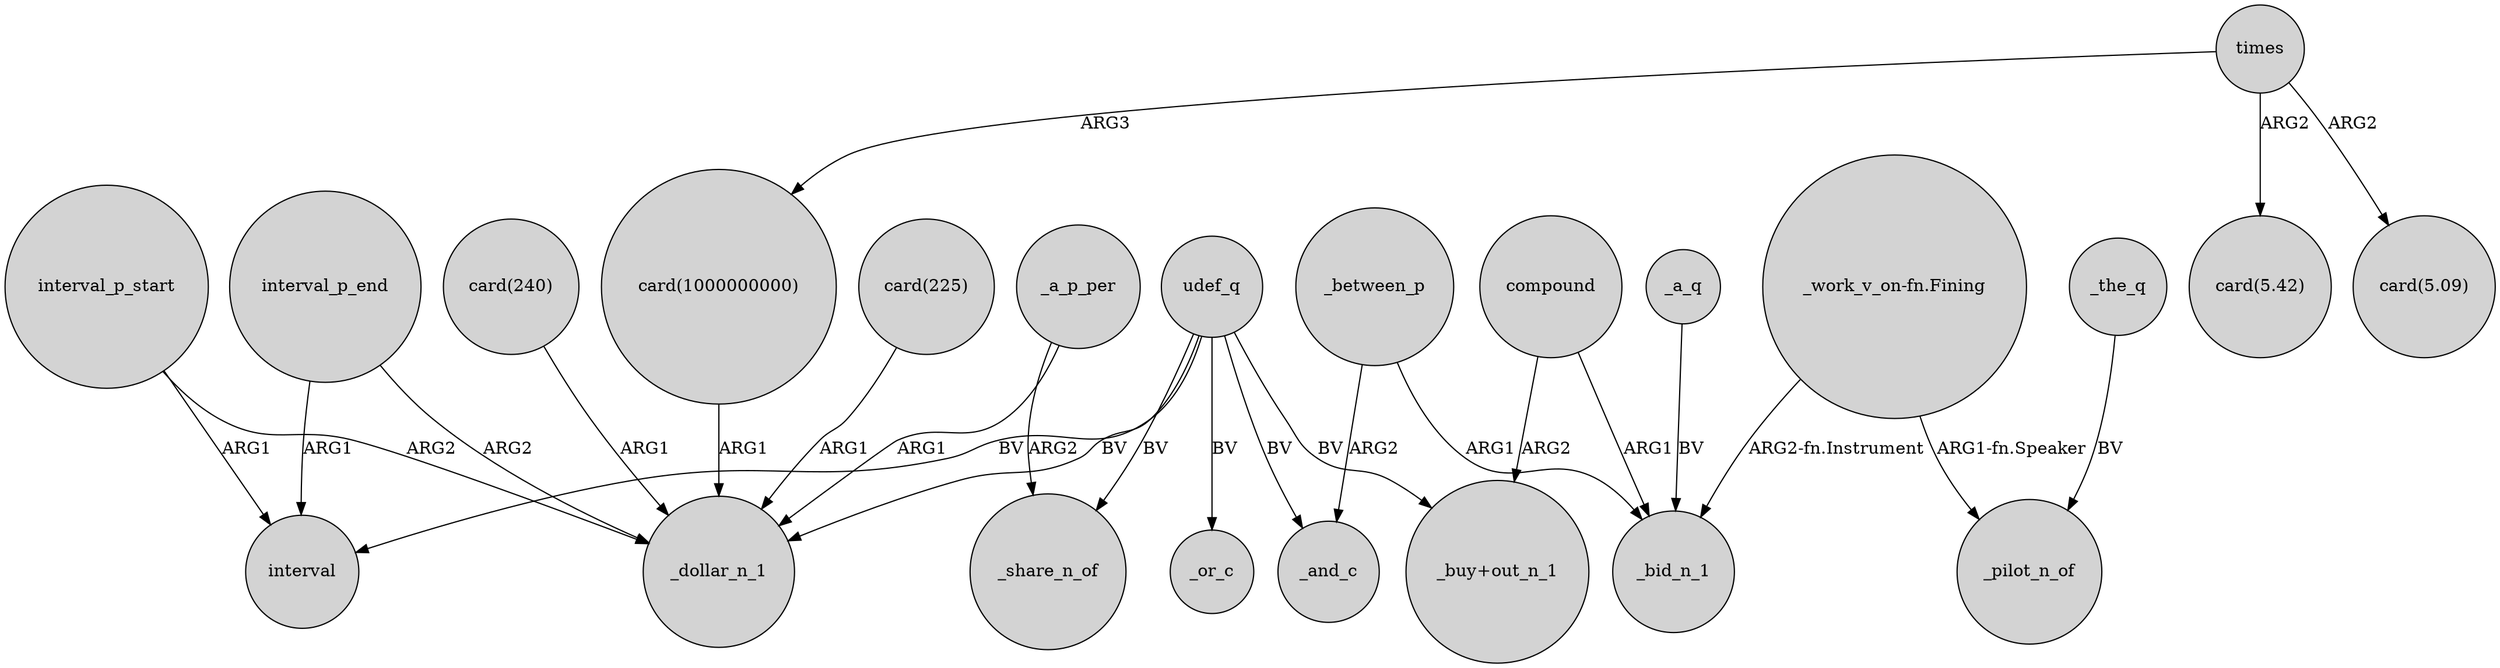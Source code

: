 digraph {
	node [shape=circle style=filled]
	"card(1000000000)" -> _dollar_n_1 [label=ARG1]
	_a_q -> _bid_n_1 [label=BV]
	times -> "card(5.42)" [label=ARG2]
	"card(225)" -> _dollar_n_1 [label=ARG1]
	udef_q -> interval [label=BV]
	udef_q -> _and_c [label=BV]
	times -> "card(1000000000)" [label=ARG3]
	udef_q -> "_buy+out_n_1" [label=BV]
	interval_p_start -> interval [label=ARG1]
	udef_q -> _or_c [label=BV]
	"_work_v_on-fn.Fining" -> _pilot_n_of [label="ARG1-fn.Speaker"]
	_a_p_per -> _share_n_of [label=ARG2]
	udef_q -> _share_n_of [label=BV]
	udef_q -> _dollar_n_1 [label=BV]
	interval_p_end -> interval [label=ARG1]
	_a_p_per -> _dollar_n_1 [label=ARG1]
	interval_p_end -> _dollar_n_1 [label=ARG2]
	_the_q -> _pilot_n_of [label=BV]
	compound -> "_buy+out_n_1" [label=ARG2]
	"card(240)" -> _dollar_n_1 [label=ARG1]
	_between_p -> _bid_n_1 [label=ARG1]
	"_work_v_on-fn.Fining" -> _bid_n_1 [label="ARG2-fn.Instrument"]
	times -> "card(5.09)" [label=ARG2]
	compound -> _bid_n_1 [label=ARG1]
	interval_p_start -> _dollar_n_1 [label=ARG2]
	_between_p -> _and_c [label=ARG2]
}
